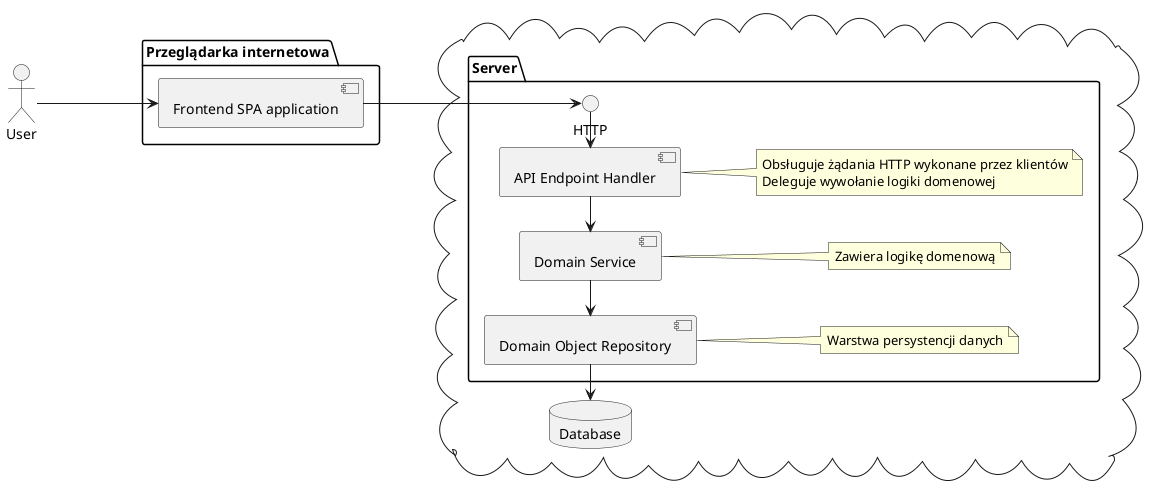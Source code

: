 @startuml

' 1) Diagram komponentów
' 2) Diagram architektury
' 3) Diagram sekwencji zakładania konta użytkownika
' 4) Diagram sekwencji uwierzytelniania użytkownika
' 5) Diagram sekwencji autoryzacji (long live credentials => short live credentials & authorize)

left to right direction

actor "User" as user

package "Przeglądarka internetowa" {
    component "Frontend SPA application" as angular
}

cloud {
    package "Server" {
        interface HTTP as http
        component "API Endpoint Handler" as endpoint
        component "Domain Service" as domainService
        component "Domain Object Repository" as repo

        note right of domainService
            Zawiera logikę domenową
        end note

        note right of endpoint
            Obsługuje żądania HTTP wykonane przez klientów
            Deleguje wywołanie logiki domenowej
        end note

        note right of repo
            Warstwa persystencji danych
        end note
    }

    database "Database" as db
}


user ---> angular
angular ---> http
http -l-> endpoint
endpoint -l-> domainService
domainService -l-> repo
repo -l-> db


@enduml
